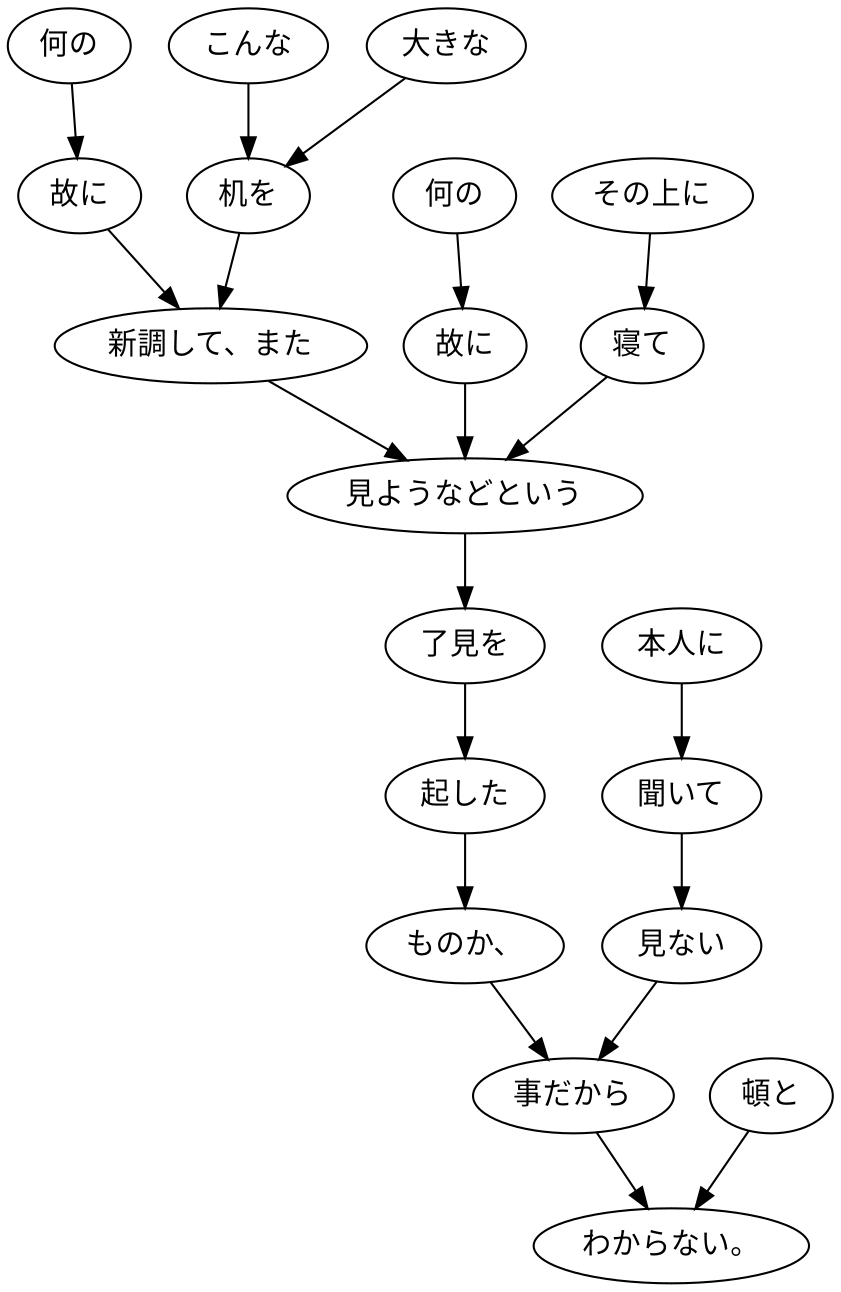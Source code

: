 digraph graph5610 {
	node0 [label="何の"];
	node1 [label="故に"];
	node2 [label="こんな"];
	node3 [label="大きな"];
	node4 [label="机を"];
	node5 [label="新調して、また"];
	node6 [label="何の"];
	node7 [label="故に"];
	node8 [label="その上に"];
	node9 [label="寝て"];
	node10 [label="見ようなどという"];
	node11 [label="了見を"];
	node12 [label="起した"];
	node13 [label="ものか、"];
	node14 [label="本人に"];
	node15 [label="聞いて"];
	node16 [label="見ない"];
	node17 [label="事だから"];
	node18 [label="頓と"];
	node19 [label="わからない。"];
	node0 -> node1;
	node1 -> node5;
	node2 -> node4;
	node3 -> node4;
	node4 -> node5;
	node5 -> node10;
	node6 -> node7;
	node7 -> node10;
	node8 -> node9;
	node9 -> node10;
	node10 -> node11;
	node11 -> node12;
	node12 -> node13;
	node13 -> node17;
	node14 -> node15;
	node15 -> node16;
	node16 -> node17;
	node17 -> node19;
	node18 -> node19;
}
